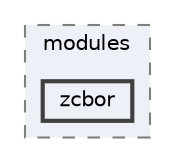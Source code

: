 digraph "build/modules/zcbor"
{
 // LATEX_PDF_SIZE
  bgcolor="transparent";
  edge [fontname=Helvetica,fontsize=10,labelfontname=Helvetica,labelfontsize=10];
  node [fontname=Helvetica,fontsize=10,shape=box,height=0.2,width=0.4];
  compound=true
  subgraph clusterdir_587cd7e785de0867f5b3392122b4ea11 {
    graph [ bgcolor="#edf0f7", pencolor="grey50", label="modules", fontname=Helvetica,fontsize=10 style="filled,dashed", URL="dir_587cd7e785de0867f5b3392122b4ea11.html",tooltip=""]
  dir_47c7fc29532461e7b00eb4362e16e756 [label="zcbor", fillcolor="#edf0f7", color="grey25", style="filled,bold", URL="dir_47c7fc29532461e7b00eb4362e16e756.html",tooltip=""];
  }
}
